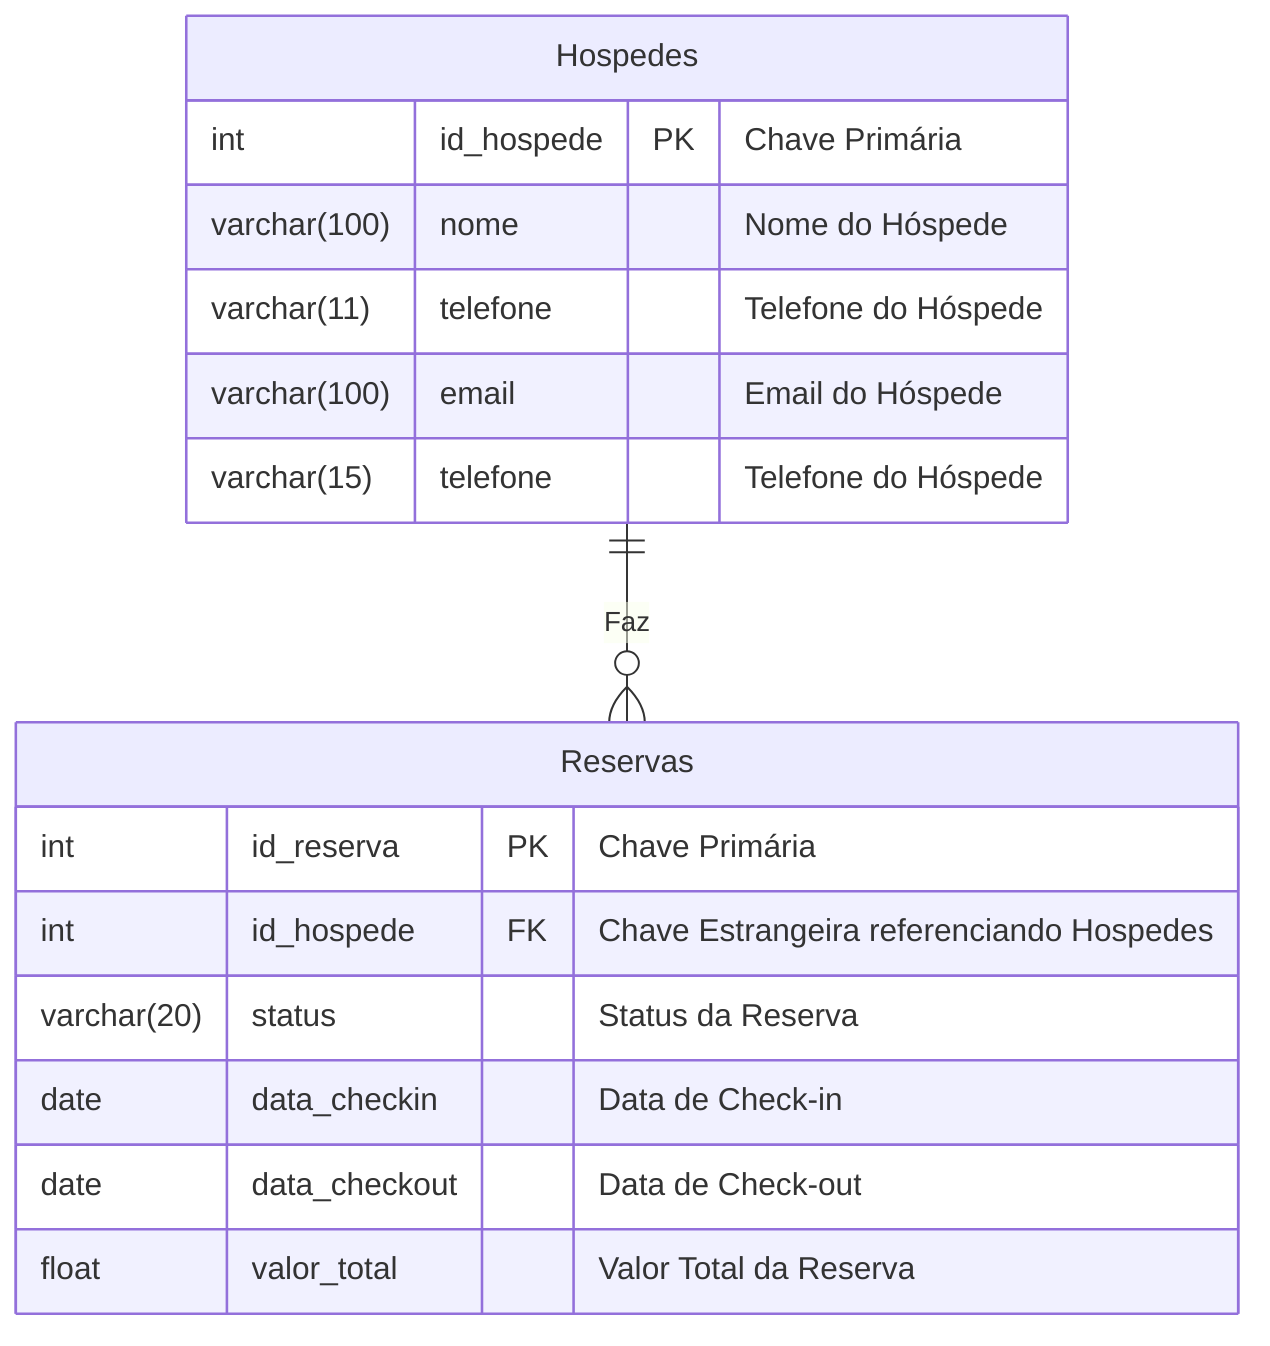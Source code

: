 erDiagram
    Hospedes {
        int id_hospede PK "Chave Primária"
        varchar(100) nome "Nome do Hóspede"
        varchar(11) telefone "Telefone do Hóspede"
        varchar(100) email "Email do Hóspede"
        varchar(15) telefone "Telefone do Hóspede"
    }

        Reservas {
        int id_reserva PK "Chave Primária"
        int id_hospede FK "Chave Estrangeira referenciando Hospedes"
        varchar(20) status "Status da Reserva"
        date data_checkin "Data de Check-in"
        date data_checkout "Data de Check-out"
        float valor_total "Valor Total da Reserva"
        }

    Hospedes ||--o{ Reservas : "Faz"